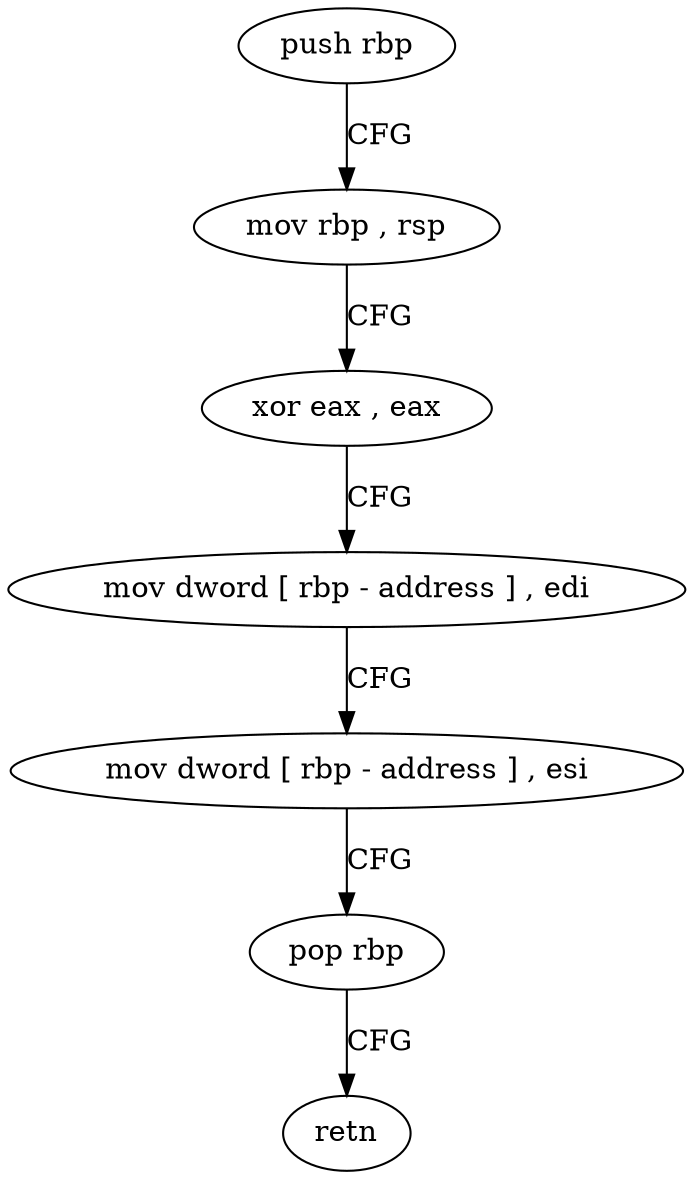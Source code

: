digraph "func" {
"4255360" [label = "push rbp" ]
"4255361" [label = "mov rbp , rsp" ]
"4255364" [label = "xor eax , eax" ]
"4255366" [label = "mov dword [ rbp - address ] , edi" ]
"4255369" [label = "mov dword [ rbp - address ] , esi" ]
"4255372" [label = "pop rbp" ]
"4255373" [label = "retn" ]
"4255360" -> "4255361" [ label = "CFG" ]
"4255361" -> "4255364" [ label = "CFG" ]
"4255364" -> "4255366" [ label = "CFG" ]
"4255366" -> "4255369" [ label = "CFG" ]
"4255369" -> "4255372" [ label = "CFG" ]
"4255372" -> "4255373" [ label = "CFG" ]
}
